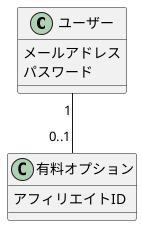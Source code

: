 @startuml

class ユーザー {
  メールアドレス
  パスワード
}

class 有料オプション {
  アフィリエイトID
}

ユーザー "1"--"0..1" 有料オプション

@enduml
